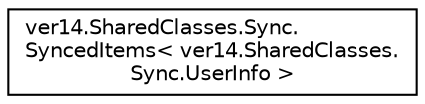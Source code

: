 digraph "Graphical Class Hierarchy"
{
 // LATEX_PDF_SIZE
  edge [fontname="Helvetica",fontsize="10",labelfontname="Helvetica",labelfontsize="10"];
  node [fontname="Helvetica",fontsize="10",shape=record];
  rankdir="LR";
  Node0 [label="ver14.SharedClasses.Sync.\lSyncedItems\< ver14.SharedClasses.\lSync.UserInfo \>",height=0.2,width=0.4,color="black", fillcolor="white", style="filled",URL="$classver14_1_1_shared_classes_1_1_sync_1_1_synced_items.html",tooltip=" "];
}
